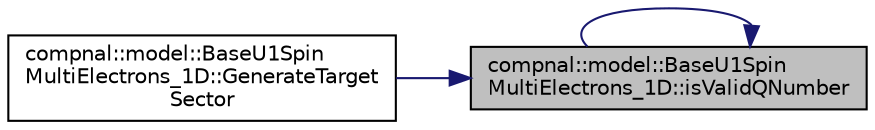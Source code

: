 digraph "compnal::model::BaseU1SpinMultiElectrons_1D::isValidQNumber"
{
 // INTERACTIVE_SVG=YES
 // LATEX_PDF_SIZE
  edge [fontname="Helvetica",fontsize="10",labelfontname="Helvetica",labelfontsize="10"];
  node [fontname="Helvetica",fontsize="10",shape=record];
  rankdir="RL";
  Node1 [label="compnal::model::BaseU1Spin\lMultiElectrons_1D::isValidQNumber",height=0.2,width=0.4,color="black", fillcolor="grey75", style="filled", fontcolor="black",tooltip="Check if there is a subspace specified by the input quantum numbers."];
  Node1 -> Node2 [dir="back",color="midnightblue",fontsize="10",style="solid",fontname="Helvetica"];
  Node2 [label="compnal::model::BaseU1Spin\lMultiElectrons_1D::GenerateTarget\lSector",height=0.2,width=0.4,color="black", fillcolor="white", style="filled",URL="$d6/d25/classcompnal_1_1model_1_1_base_u1_spin_multi_electrons__1_d.html#a814f38dd5ba9890697f536042c56a9e9",tooltip="Calculate the quantum numbers of excited states that appear when calculating the correlation function..."];
  Node1 -> Node1 [dir="back",color="midnightblue",fontsize="10",style="solid",fontname="Helvetica"];
}
